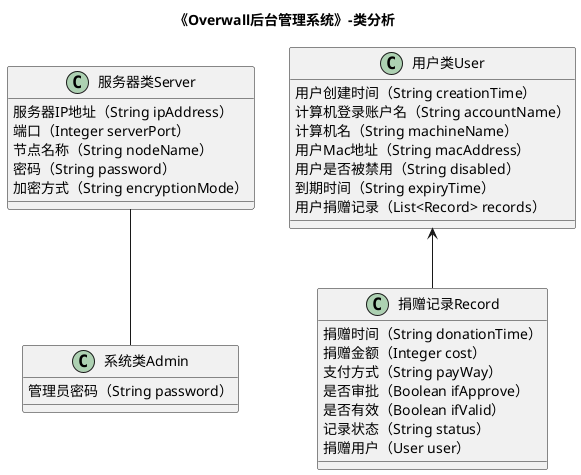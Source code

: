 @startuml

title 《Overwall后台管理系统》-类分析
class 服务器类Server {
服务器IP地址（String ipAddress）
端口（Integer serverPort）
节点名称（String nodeName）
密码（String password）
加密方式（String encryptionMode）
}
class 系统类Admin{
管理员密码（String password）
}
class 用户类User{
用户创建时间（String creationTime）
计算机登录账户名（String accountName）
计算机名（String machineName）
用户Mac地址（String macAddress）
用户是否被禁用（String disabled）
到期时间（String expiryTime）
用户捐赠记录（List<Record> records）
}
class 捐赠记录Record{
捐赠时间（String donationTime）
捐赠金额（Integer cost）
支付方式（String payWay）
是否审批（Boolean ifApprove）
是否有效（Boolean ifValid）
记录状态（String status）
捐赠用户（User user）
}
服务器类Server--系统类Admin
用户类User <-down-捐赠记录Record
@enduml